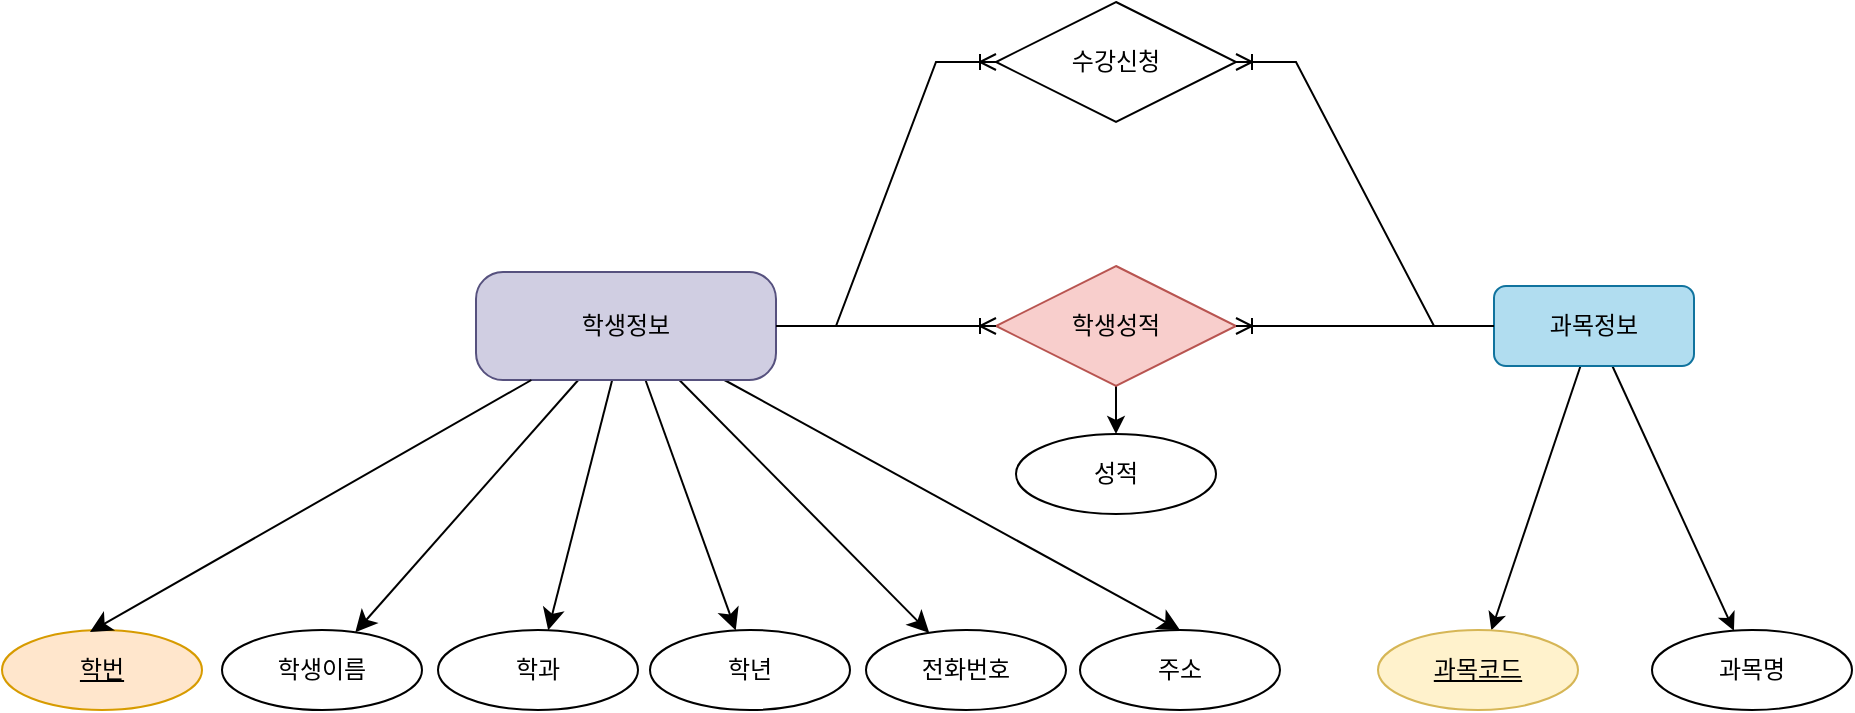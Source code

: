 <mxfile version="24.7.1" type="device">
  <diagram name="페이지-1" id="5GgJ3suZmrngVTX2KaLc">
    <mxGraphModel dx="1637" dy="1502" grid="0" gridSize="10" guides="1" tooltips="1" connect="1" arrows="1" fold="1" page="0" pageScale="1" pageWidth="827" pageHeight="1169" math="0" shadow="0">
      <root>
        <mxCell id="0" />
        <mxCell id="1" parent="0" />
        <mxCell id="XtRkeNVS0C_kiaQZF2_L-6" value="학번" style="ellipse;whiteSpace=wrap;html=1;align=center;fontStyle=4;flipH=1;labelBackgroundColor=none;fillColor=#ffe6cc;strokeColor=#d79b00;" parent="1" vertex="1">
          <mxGeometry x="-216" y="-179" width="100" height="40" as="geometry" />
        </mxCell>
        <mxCell id="XtRkeNVS0C_kiaQZF2_L-7" value="학생이름" style="ellipse;whiteSpace=wrap;html=1;align=center;flipH=1;labelBackgroundColor=none;" parent="1" vertex="1">
          <mxGeometry x="-106" y="-179" width="100" height="40" as="geometry" />
        </mxCell>
        <mxCell id="XtRkeNVS0C_kiaQZF2_L-9" value="학과" style="ellipse;whiteSpace=wrap;html=1;align=center;flipH=1;labelBackgroundColor=none;" parent="1" vertex="1">
          <mxGeometry x="2" y="-179" width="100" height="40" as="geometry" />
        </mxCell>
        <mxCell id="XtRkeNVS0C_kiaQZF2_L-10" value="학년" style="ellipse;whiteSpace=wrap;html=1;align=center;flipH=1;labelBackgroundColor=none;" parent="1" vertex="1">
          <mxGeometry x="108" y="-179" width="100" height="40" as="geometry" />
        </mxCell>
        <mxCell id="XtRkeNVS0C_kiaQZF2_L-11" value="전화번호" style="ellipse;whiteSpace=wrap;html=1;align=center;flipH=1;labelBackgroundColor=none;" parent="1" vertex="1">
          <mxGeometry x="216" y="-179" width="100" height="40" as="geometry" />
        </mxCell>
        <mxCell id="XtRkeNVS0C_kiaQZF2_L-12" value="주소" style="ellipse;whiteSpace=wrap;html=1;align=center;flipH=1;labelBackgroundColor=none;" parent="1" vertex="1">
          <mxGeometry x="323" y="-179" width="100" height="40" as="geometry" />
        </mxCell>
        <mxCell id="XtRkeNVS0C_kiaQZF2_L-19" style="edgeStyle=none;curved=1;rounded=0;orthogonalLoop=1;jettySize=auto;html=1;fontSize=12;startSize=8;endSize=8;labelBackgroundColor=none;fontColor=default;" parent="1" source="XtRkeNVS0C_kiaQZF2_L-17" target="XtRkeNVS0C_kiaQZF2_L-7" edge="1">
          <mxGeometry relative="1" as="geometry" />
        </mxCell>
        <mxCell id="XtRkeNVS0C_kiaQZF2_L-20" style="edgeStyle=none;curved=1;rounded=0;orthogonalLoop=1;jettySize=auto;html=1;fontSize=12;startSize=8;endSize=8;labelBackgroundColor=none;fontColor=default;" parent="1" source="XtRkeNVS0C_kiaQZF2_L-17" target="XtRkeNVS0C_kiaQZF2_L-9" edge="1">
          <mxGeometry relative="1" as="geometry" />
        </mxCell>
        <mxCell id="XtRkeNVS0C_kiaQZF2_L-21" style="edgeStyle=none;curved=1;rounded=0;orthogonalLoop=1;jettySize=auto;html=1;fontSize=12;startSize=8;endSize=8;labelBackgroundColor=none;fontColor=default;" parent="1" source="XtRkeNVS0C_kiaQZF2_L-17" target="XtRkeNVS0C_kiaQZF2_L-10" edge="1">
          <mxGeometry relative="1" as="geometry" />
        </mxCell>
        <mxCell id="XtRkeNVS0C_kiaQZF2_L-22" style="edgeStyle=none;curved=1;rounded=0;orthogonalLoop=1;jettySize=auto;html=1;fontSize=12;startSize=8;endSize=8;labelBackgroundColor=none;fontColor=default;" parent="1" source="XtRkeNVS0C_kiaQZF2_L-17" target="XtRkeNVS0C_kiaQZF2_L-11" edge="1">
          <mxGeometry relative="1" as="geometry" />
        </mxCell>
        <mxCell id="XtRkeNVS0C_kiaQZF2_L-23" style="edgeStyle=none;curved=1;rounded=0;orthogonalLoop=1;jettySize=auto;html=1;entryX=0.5;entryY=0;entryDx=0;entryDy=0;fontSize=12;startSize=8;endSize=8;labelBackgroundColor=none;fontColor=default;" parent="1" source="XtRkeNVS0C_kiaQZF2_L-17" target="XtRkeNVS0C_kiaQZF2_L-12" edge="1">
          <mxGeometry relative="1" as="geometry" />
        </mxCell>
        <mxCell id="XtRkeNVS0C_kiaQZF2_L-17" value="학생정보" style="rounded=1;arcSize=25;whiteSpace=wrap;html=1;align=center;labelBackgroundColor=none;fillColor=#d0cee2;strokeColor=#56517e;" parent="1" vertex="1">
          <mxGeometry x="21" y="-358" width="150" height="54" as="geometry" />
        </mxCell>
        <mxCell id="XtRkeNVS0C_kiaQZF2_L-18" style="rounded=0;orthogonalLoop=1;jettySize=auto;html=1;entryX=0.56;entryY=0.025;entryDx=0;entryDy=0;entryPerimeter=0;fontSize=12;startSize=8;endSize=8;labelBackgroundColor=none;fontColor=default;" parent="1" source="XtRkeNVS0C_kiaQZF2_L-17" target="XtRkeNVS0C_kiaQZF2_L-6" edge="1">
          <mxGeometry relative="1" as="geometry" />
        </mxCell>
        <mxCell id="Zvrs0y6znYgB0X6T7Zx9-7" style="rounded=0;orthogonalLoop=1;jettySize=auto;html=1;" parent="1" source="Zvrs0y6znYgB0X6T7Zx9-4" target="Zvrs0y6znYgB0X6T7Zx9-6" edge="1">
          <mxGeometry relative="1" as="geometry" />
        </mxCell>
        <mxCell id="Zvrs0y6znYgB0X6T7Zx9-8" style="rounded=0;orthogonalLoop=1;jettySize=auto;html=1;" parent="1" source="Zvrs0y6znYgB0X6T7Zx9-4" target="Zvrs0y6znYgB0X6T7Zx9-5" edge="1">
          <mxGeometry relative="1" as="geometry" />
        </mxCell>
        <mxCell id="Zvrs0y6znYgB0X6T7Zx9-4" value="과목정보" style="whiteSpace=wrap;html=1;align=center;rounded=1;fillColor=#b1ddf0;strokeColor=#10739e;" parent="1" vertex="1">
          <mxGeometry x="530" y="-351" width="100" height="40" as="geometry" />
        </mxCell>
        <mxCell id="Zvrs0y6znYgB0X6T7Zx9-5" value="과목명" style="ellipse;whiteSpace=wrap;html=1;align=center;" parent="1" vertex="1">
          <mxGeometry x="609" y="-179" width="100" height="40" as="geometry" />
        </mxCell>
        <mxCell id="Zvrs0y6znYgB0X6T7Zx9-6" value="과목코드" style="ellipse;whiteSpace=wrap;html=1;align=center;fontStyle=4;fillColor=#fff2cc;strokeColor=#d6b656;" parent="1" vertex="1">
          <mxGeometry x="472" y="-179" width="100" height="40" as="geometry" />
        </mxCell>
        <mxCell id="Zvrs0y6znYgB0X6T7Zx9-10" value="수강신청" style="shape=rhombus;perimeter=rhombusPerimeter;whiteSpace=wrap;html=1;align=center;" parent="1" vertex="1">
          <mxGeometry x="281" y="-493" width="120" height="60" as="geometry" />
        </mxCell>
        <mxCell id="Zvrs0y6znYgB0X6T7Zx9-11" value="" style="edgeStyle=entityRelationEdgeStyle;fontSize=12;html=1;endArrow=ERoneToMany;rounded=0;exitX=1;exitY=0.5;exitDx=0;exitDy=0;" parent="1" source="XtRkeNVS0C_kiaQZF2_L-17" target="Zvrs0y6znYgB0X6T7Zx9-10" edge="1">
          <mxGeometry width="100" height="100" relative="1" as="geometry">
            <mxPoint x="96" y="-358" as="sourcePoint" />
            <mxPoint x="344" y="-282" as="targetPoint" />
            <Array as="points">
              <mxPoint x="110" y="-401" />
              <mxPoint x="126" y="-444" />
              <mxPoint x="130" y="-441" />
            </Array>
          </mxGeometry>
        </mxCell>
        <mxCell id="Zvrs0y6znYgB0X6T7Zx9-12" value="" style="edgeStyle=entityRelationEdgeStyle;fontSize=12;html=1;endArrow=ERoneToMany;rounded=0;exitX=0;exitY=0.5;exitDx=0;exitDy=0;" parent="1" source="Zvrs0y6znYgB0X6T7Zx9-4" target="Zvrs0y6znYgB0X6T7Zx9-10" edge="1">
          <mxGeometry width="100" height="100" relative="1" as="geometry">
            <mxPoint x="244" y="-182" as="sourcePoint" />
            <mxPoint x="438" y="-446" as="targetPoint" />
          </mxGeometry>
        </mxCell>
        <mxCell id="jJdWzN7uTufupUDOGxtv-3" style="edgeStyle=orthogonalEdgeStyle;rounded=0;orthogonalLoop=1;jettySize=auto;html=1;exitX=0.5;exitY=1;exitDx=0;exitDy=0;entryX=0.5;entryY=0;entryDx=0;entryDy=0;" edge="1" parent="1" source="Zvrs0y6znYgB0X6T7Zx9-13" target="jJdWzN7uTufupUDOGxtv-2">
          <mxGeometry relative="1" as="geometry" />
        </mxCell>
        <mxCell id="Zvrs0y6znYgB0X6T7Zx9-13" value="학생성적" style="shape=rhombus;perimeter=rhombusPerimeter;whiteSpace=wrap;html=1;align=center;fillColor=#f8cecc;strokeColor=#b85450;" parent="1" vertex="1">
          <mxGeometry x="281" y="-361" width="120" height="60" as="geometry" />
        </mxCell>
        <mxCell id="Zvrs0y6znYgB0X6T7Zx9-14" value="" style="edgeStyle=entityRelationEdgeStyle;fontSize=12;html=1;endArrow=ERoneToMany;rounded=0;entryX=0;entryY=0.5;entryDx=0;entryDy=0;" parent="1" source="XtRkeNVS0C_kiaQZF2_L-17" target="Zvrs0y6znYgB0X6T7Zx9-13" edge="1">
          <mxGeometry width="100" height="100" relative="1" as="geometry">
            <mxPoint x="224" y="-182" as="sourcePoint" />
            <mxPoint x="324" y="-282" as="targetPoint" />
          </mxGeometry>
        </mxCell>
        <mxCell id="Zvrs0y6znYgB0X6T7Zx9-15" value="" style="edgeStyle=entityRelationEdgeStyle;fontSize=12;html=1;endArrow=ERoneToMany;rounded=0;entryX=1;entryY=0.5;entryDx=0;entryDy=0;exitX=0;exitY=0.5;exitDx=0;exitDy=0;" parent="1" source="Zvrs0y6znYgB0X6T7Zx9-4" target="Zvrs0y6znYgB0X6T7Zx9-13" edge="1">
          <mxGeometry width="100" height="100" relative="1" as="geometry">
            <mxPoint x="224" y="-182" as="sourcePoint" />
            <mxPoint x="324" y="-282" as="targetPoint" />
          </mxGeometry>
        </mxCell>
        <mxCell id="jJdWzN7uTufupUDOGxtv-2" value="성적" style="ellipse;whiteSpace=wrap;html=1;align=center;" vertex="1" parent="1">
          <mxGeometry x="291" y="-277" width="100" height="40" as="geometry" />
        </mxCell>
      </root>
    </mxGraphModel>
  </diagram>
</mxfile>
